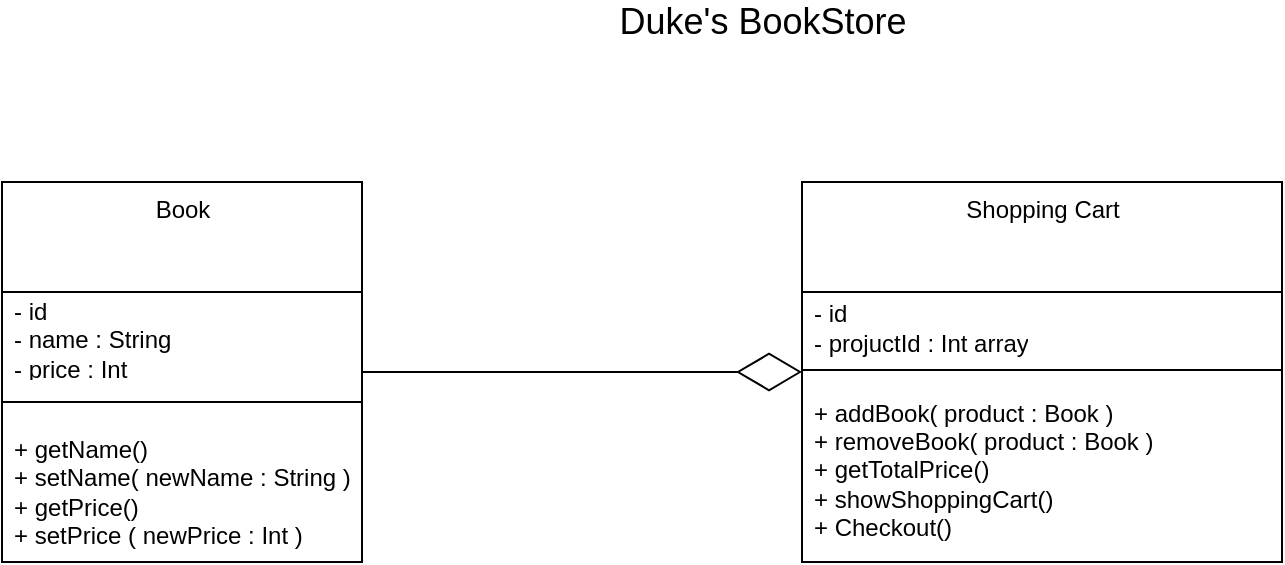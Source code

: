 <mxfile version="14.9.8" type="google"><diagram name="Page-1" id="e7e014a7-5840-1c2e-5031-d8a46d1fe8dd"><mxGraphModel dx="1038" dy="539" grid="1" gridSize="10" guides="1" tooltips="1" connect="1" arrows="1" fold="1" page="1" pageScale="1" pageWidth="1169" pageHeight="826" background="none" math="0" shadow="0"><root><mxCell id="0"/><mxCell id="1" parent="0"/><mxCell id="W09eE9tmxtBu4l5Q4_-i-65" style="edgeStyle=orthogonalEdgeStyle;rounded=0;orthogonalLoop=1;jettySize=auto;html=1;entryX=0;entryY=0.625;entryDx=0;entryDy=0;entryPerimeter=0;endArrow=diamondThin;endFill=0;endSize=30;" edge="1" parent="1" source="W09eE9tmxtBu4l5Q4_-i-43" target="W09eE9tmxtBu4l5Q4_-i-58"><mxGeometry relative="1" as="geometry"/></mxCell><mxCell id="W09eE9tmxtBu4l5Q4_-i-43" value="Book" style="swimlane;fontStyle=0;align=center;verticalAlign=top;childLayout=stackLayout;horizontal=1;startSize=55;horizontalStack=0;resizeParent=1;resizeParentMax=0;resizeLast=0;collapsible=0;marginBottom=0;html=1;" vertex="1" parent="1"><mxGeometry x="140" y="140" width="180" height="190" as="geometry"/></mxCell><mxCell id="W09eE9tmxtBu4l5Q4_-i-45" value="- id&lt;br&gt;- name : String&lt;br&gt;- price : Int" style="text;html=1;strokeColor=none;fillColor=none;align=left;verticalAlign=middle;spacingLeft=4;spacingRight=4;overflow=hidden;rotatable=0;points=[[0,0.5],[1,0.5]];portConstraint=eastwest;" vertex="1" parent="W09eE9tmxtBu4l5Q4_-i-43"><mxGeometry y="55" width="180" height="45" as="geometry"/></mxCell><mxCell id="W09eE9tmxtBu4l5Q4_-i-48" value="" style="line;strokeWidth=1;fillColor=none;align=left;verticalAlign=middle;spacingTop=-1;spacingLeft=3;spacingRight=3;rotatable=0;labelPosition=right;points=[];portConstraint=eastwest;" vertex="1" parent="W09eE9tmxtBu4l5Q4_-i-43"><mxGeometry y="100" width="180" height="20" as="geometry"/></mxCell><mxCell id="W09eE9tmxtBu4l5Q4_-i-50" value="+ getName()&lt;br&gt;+ setName( newName : String )&lt;br&gt;+ getPrice()&lt;br&gt;+ setPrice ( newPrice : Int )" style="text;html=1;strokeColor=none;fillColor=none;align=left;verticalAlign=middle;spacingLeft=4;spacingRight=4;overflow=hidden;rotatable=0;points=[[0,0.5],[1,0.5]];portConstraint=eastwest;" vertex="1" parent="W09eE9tmxtBu4l5Q4_-i-43"><mxGeometry y="120" width="180" height="70" as="geometry"/></mxCell><mxCell id="W09eE9tmxtBu4l5Q4_-i-51" value="&lt;font style=&quot;font-size: 18px&quot;&gt;Duke's BookStore&lt;/font&gt;" style="text;html=1;align=center;verticalAlign=middle;resizable=0;points=[];autosize=1;strokeColor=none;" vertex="1" parent="1"><mxGeometry x="440" y="50" width="160" height="20" as="geometry"/></mxCell><mxCell id="W09eE9tmxtBu4l5Q4_-i-53" value="Shopping Cart" style="swimlane;fontStyle=0;align=center;verticalAlign=top;childLayout=stackLayout;horizontal=1;startSize=55;horizontalStack=0;resizeParent=1;resizeParentMax=0;resizeLast=0;collapsible=0;marginBottom=0;html=1;" vertex="1" parent="1"><mxGeometry x="540" y="140" width="240" height="190" as="geometry"/></mxCell><mxCell id="W09eE9tmxtBu4l5Q4_-i-55" value="- id&lt;br&gt;- projuctId : Int array" style="text;html=1;strokeColor=none;fillColor=none;align=left;verticalAlign=middle;spacingLeft=4;spacingRight=4;overflow=hidden;rotatable=0;points=[[0,0.5],[1,0.5]];portConstraint=eastwest;" vertex="1" parent="W09eE9tmxtBu4l5Q4_-i-53"><mxGeometry y="55" width="240" height="35" as="geometry"/></mxCell><mxCell id="W09eE9tmxtBu4l5Q4_-i-58" value="" style="line;strokeWidth=1;fillColor=none;align=left;verticalAlign=middle;spacingTop=-1;spacingLeft=3;spacingRight=3;rotatable=0;labelPosition=right;points=[];portConstraint=eastwest;" vertex="1" parent="W09eE9tmxtBu4l5Q4_-i-53"><mxGeometry y="90" width="240" height="8" as="geometry"/></mxCell><mxCell id="W09eE9tmxtBu4l5Q4_-i-60" value="+ addBook( product : Book )&lt;br&gt;+ removeBook( product : Book )&lt;br&gt;+ getTotalPrice()&lt;br&gt;+ showShoppingCart()&lt;br&gt;+ Checkout()" style="text;html=1;strokeColor=none;fillColor=none;align=left;verticalAlign=middle;spacingLeft=4;spacingRight=4;overflow=hidden;rotatable=0;points=[[0,0.5],[1,0.5]];portConstraint=eastwest;" vertex="1" parent="W09eE9tmxtBu4l5Q4_-i-53"><mxGeometry y="98" width="240" height="92" as="geometry"/></mxCell></root></mxGraphModel></diagram></mxfile>